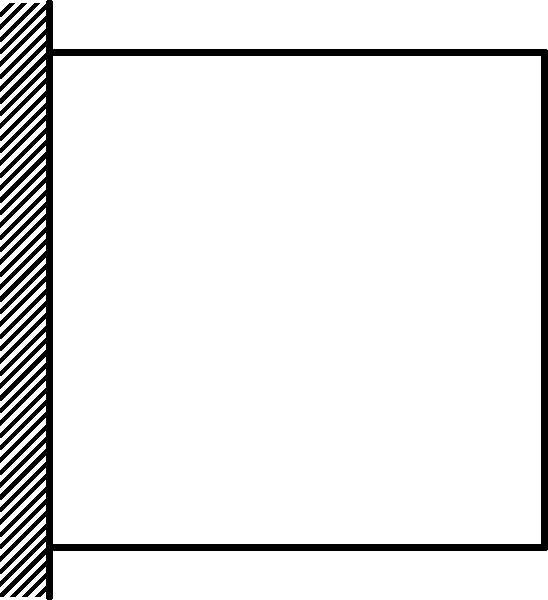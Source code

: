 size(300,300);

real a = 10;
path shadow = box((-1,-a/2-1),(0,a/2+1));

for (real i = -a/2-2; i<a/2+1; i+=0.25){
    draw((-1,i)--(0,i+1),linewidth(1.5));
}
clip(shadow);

draw(box((0,-a/2),(a,a/2)),linewidth(3));
draw((0,-6)--(0,6),linewidth(3));